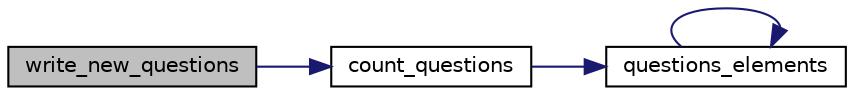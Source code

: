 digraph "write_new_questions"
{
 // LATEX_PDF_SIZE
  edge [fontname="Helvetica",fontsize="10",labelfontname="Helvetica",labelfontsize="10"];
  node [fontname="Helvetica",fontsize="10",shape=record];
  rankdir="LR";
  Node1 [label="write_new_questions",height=0.2,width=0.4,color="black", fillcolor="grey75", style="filled", fontcolor="black",tooltip="Ta funkcja zapisuje do pliku nowe pytania."];
  Node1 -> Node2 [color="midnightblue",fontsize="10",style="solid",fontname="Helvetica"];
  Node2 [label="count_questions",height=0.2,width=0.4,color="black", fillcolor="white", style="filled",URL="$question__functions_8c.html#a9750a039284c12828fac0725350c0980",tooltip=" "];
  Node2 -> Node3 [color="midnightblue",fontsize="10",style="solid",fontname="Helvetica"];
  Node3 [label="questions_elements",height=0.2,width=0.4,color="black", fillcolor="white", style="filled",URL="$question__functions_8c.html#a14f5181838b27baa180a1a794b5968c3",tooltip=" "];
  Node3 -> Node3 [color="midnightblue",fontsize="10",style="solid",fontname="Helvetica"];
}
